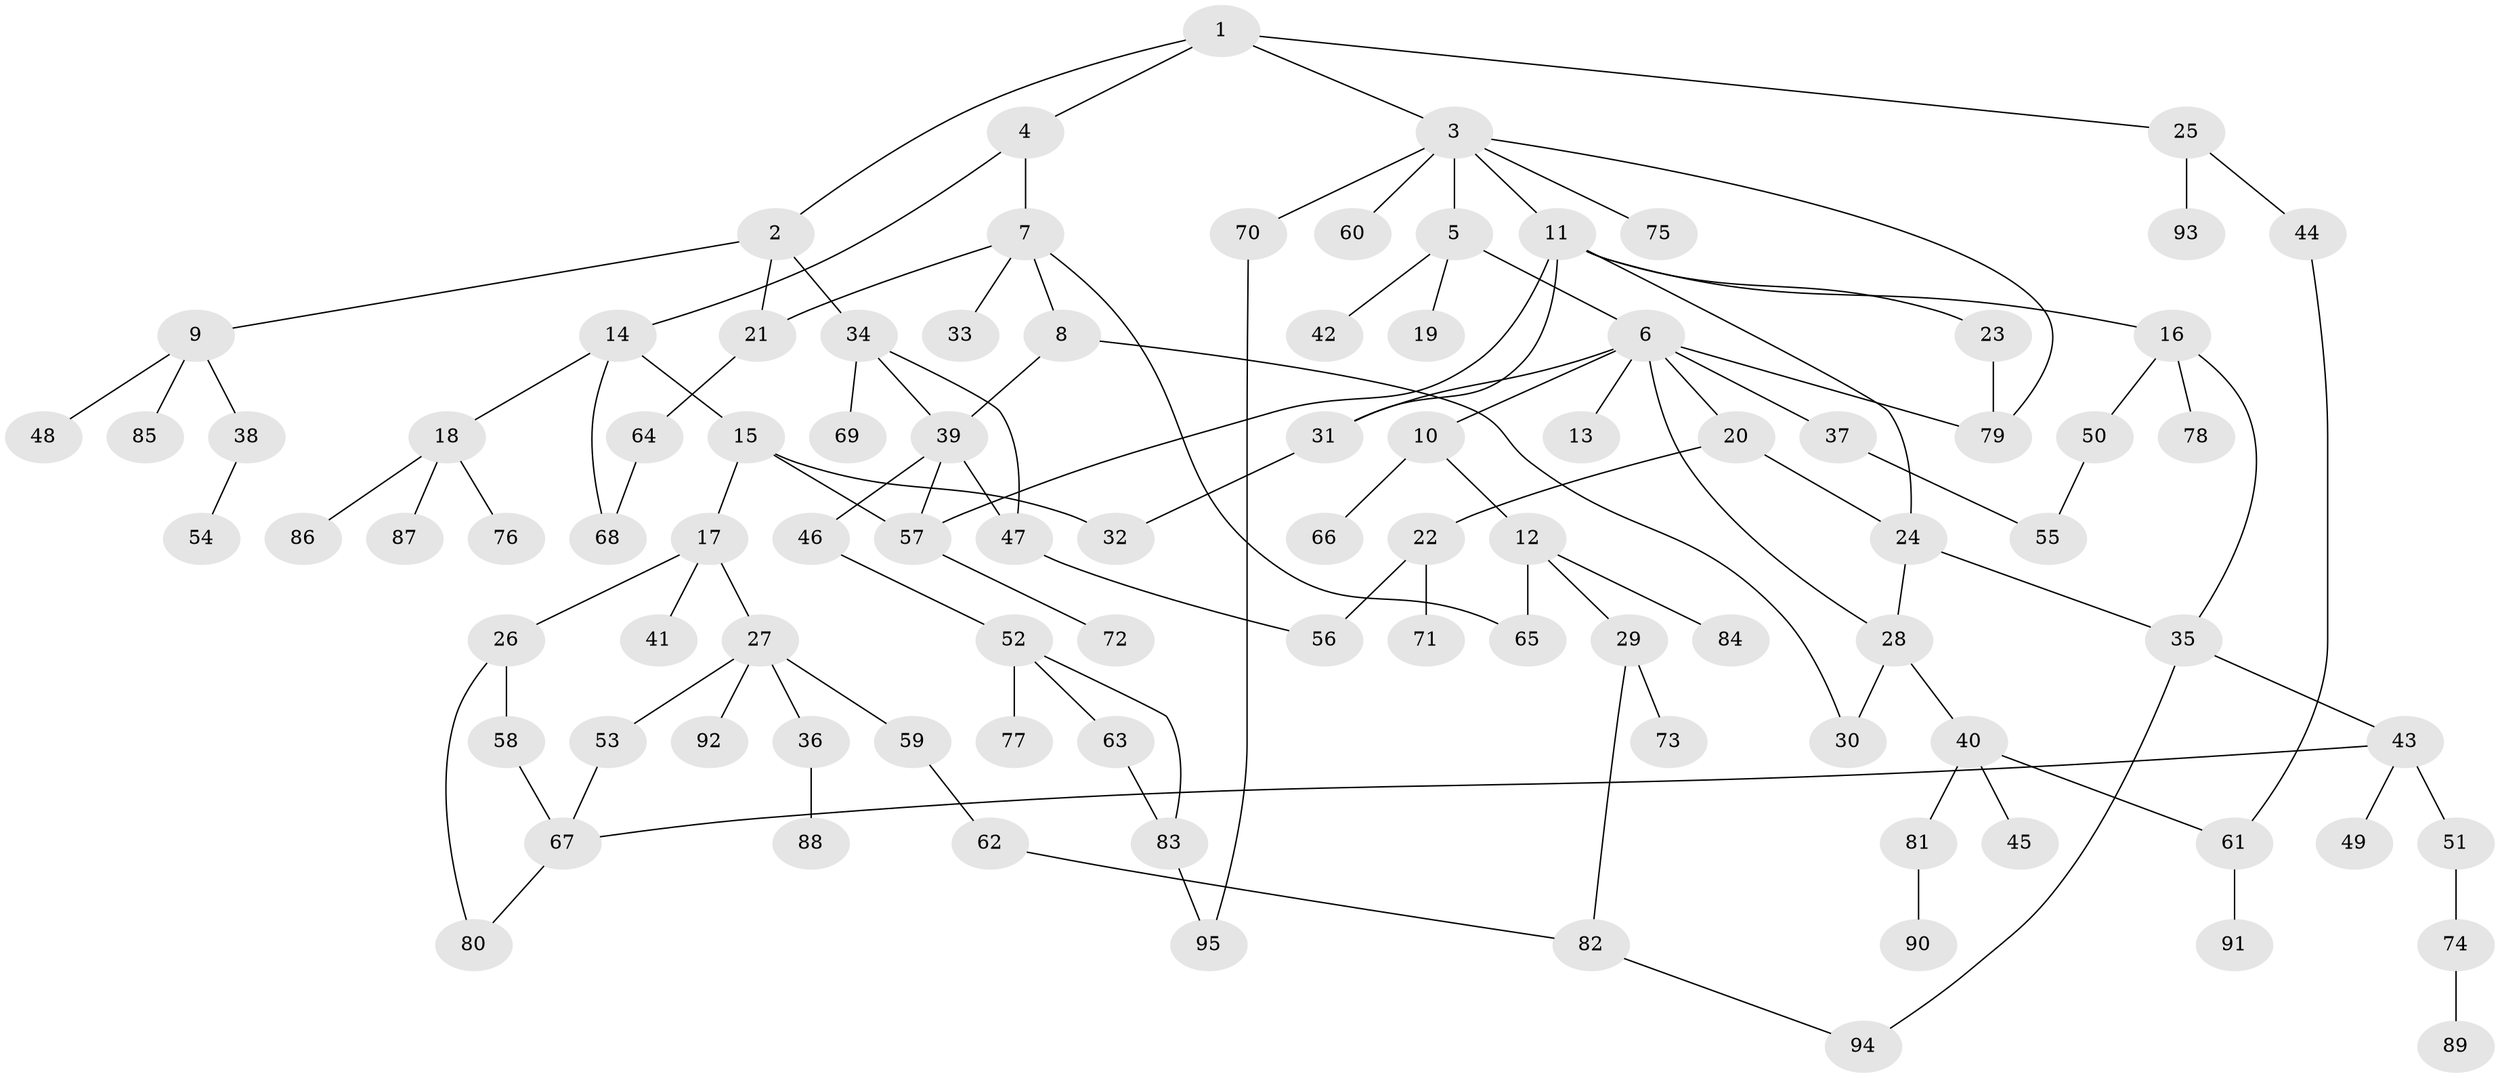 // Generated by graph-tools (version 1.1) at 2025/49/03/09/25 03:49:24]
// undirected, 95 vertices, 119 edges
graph export_dot {
graph [start="1"]
  node [color=gray90,style=filled];
  1;
  2;
  3;
  4;
  5;
  6;
  7;
  8;
  9;
  10;
  11;
  12;
  13;
  14;
  15;
  16;
  17;
  18;
  19;
  20;
  21;
  22;
  23;
  24;
  25;
  26;
  27;
  28;
  29;
  30;
  31;
  32;
  33;
  34;
  35;
  36;
  37;
  38;
  39;
  40;
  41;
  42;
  43;
  44;
  45;
  46;
  47;
  48;
  49;
  50;
  51;
  52;
  53;
  54;
  55;
  56;
  57;
  58;
  59;
  60;
  61;
  62;
  63;
  64;
  65;
  66;
  67;
  68;
  69;
  70;
  71;
  72;
  73;
  74;
  75;
  76;
  77;
  78;
  79;
  80;
  81;
  82;
  83;
  84;
  85;
  86;
  87;
  88;
  89;
  90;
  91;
  92;
  93;
  94;
  95;
  1 -- 2;
  1 -- 3;
  1 -- 4;
  1 -- 25;
  2 -- 9;
  2 -- 21;
  2 -- 34;
  3 -- 5;
  3 -- 11;
  3 -- 60;
  3 -- 70;
  3 -- 75;
  3 -- 79;
  4 -- 7;
  4 -- 14;
  5 -- 6;
  5 -- 19;
  5 -- 42;
  6 -- 10;
  6 -- 13;
  6 -- 20;
  6 -- 28;
  6 -- 31;
  6 -- 37;
  6 -- 79;
  7 -- 8;
  7 -- 33;
  7 -- 65;
  7 -- 21;
  8 -- 39;
  8 -- 30;
  9 -- 38;
  9 -- 48;
  9 -- 85;
  10 -- 12;
  10 -- 66;
  11 -- 16;
  11 -- 23;
  11 -- 57;
  11 -- 31;
  11 -- 24;
  12 -- 29;
  12 -- 65;
  12 -- 84;
  14 -- 15;
  14 -- 18;
  14 -- 68;
  15 -- 17;
  15 -- 32;
  15 -- 57;
  16 -- 50;
  16 -- 78;
  16 -- 35;
  17 -- 26;
  17 -- 27;
  17 -- 41;
  18 -- 76;
  18 -- 86;
  18 -- 87;
  20 -- 22;
  20 -- 24;
  21 -- 64;
  22 -- 71;
  22 -- 56;
  23 -- 79;
  24 -- 35;
  24 -- 28;
  25 -- 44;
  25 -- 93;
  26 -- 58;
  26 -- 80;
  27 -- 36;
  27 -- 53;
  27 -- 59;
  27 -- 92;
  28 -- 30;
  28 -- 40;
  29 -- 73;
  29 -- 82;
  31 -- 32;
  34 -- 39;
  34 -- 69;
  34 -- 47;
  35 -- 43;
  35 -- 94;
  36 -- 88;
  37 -- 55;
  38 -- 54;
  39 -- 46;
  39 -- 47;
  39 -- 57;
  40 -- 45;
  40 -- 61;
  40 -- 81;
  43 -- 49;
  43 -- 51;
  43 -- 67;
  44 -- 61;
  46 -- 52;
  47 -- 56;
  50 -- 55;
  51 -- 74;
  52 -- 63;
  52 -- 77;
  52 -- 83;
  53 -- 67;
  57 -- 72;
  58 -- 67;
  59 -- 62;
  61 -- 91;
  62 -- 82;
  63 -- 83;
  64 -- 68;
  67 -- 80;
  70 -- 95;
  74 -- 89;
  81 -- 90;
  82 -- 94;
  83 -- 95;
}
